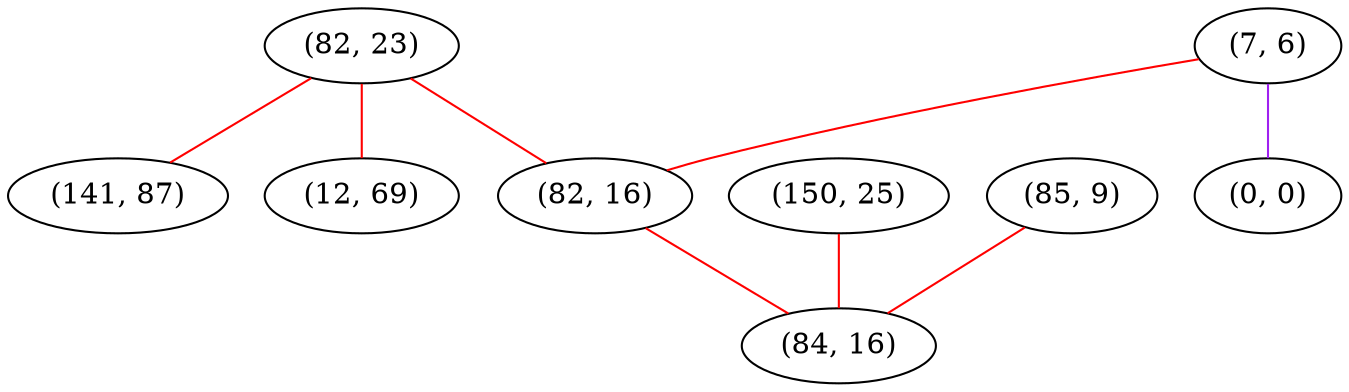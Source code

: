 graph "" {
"(82, 23)";
"(150, 25)";
"(141, 87)";
"(85, 9)";
"(7, 6)";
"(12, 69)";
"(82, 16)";
"(0, 0)";
"(84, 16)";
"(82, 23)" -- "(12, 69)"  [color=red, key=0, weight=1];
"(82, 23)" -- "(82, 16)"  [color=red, key=0, weight=1];
"(82, 23)" -- "(141, 87)"  [color=red, key=0, weight=1];
"(150, 25)" -- "(84, 16)"  [color=red, key=0, weight=1];
"(85, 9)" -- "(84, 16)"  [color=red, key=0, weight=1];
"(7, 6)" -- "(82, 16)"  [color=red, key=0, weight=1];
"(7, 6)" -- "(0, 0)"  [color=purple, key=0, weight=4];
"(82, 16)" -- "(84, 16)"  [color=red, key=0, weight=1];
}
